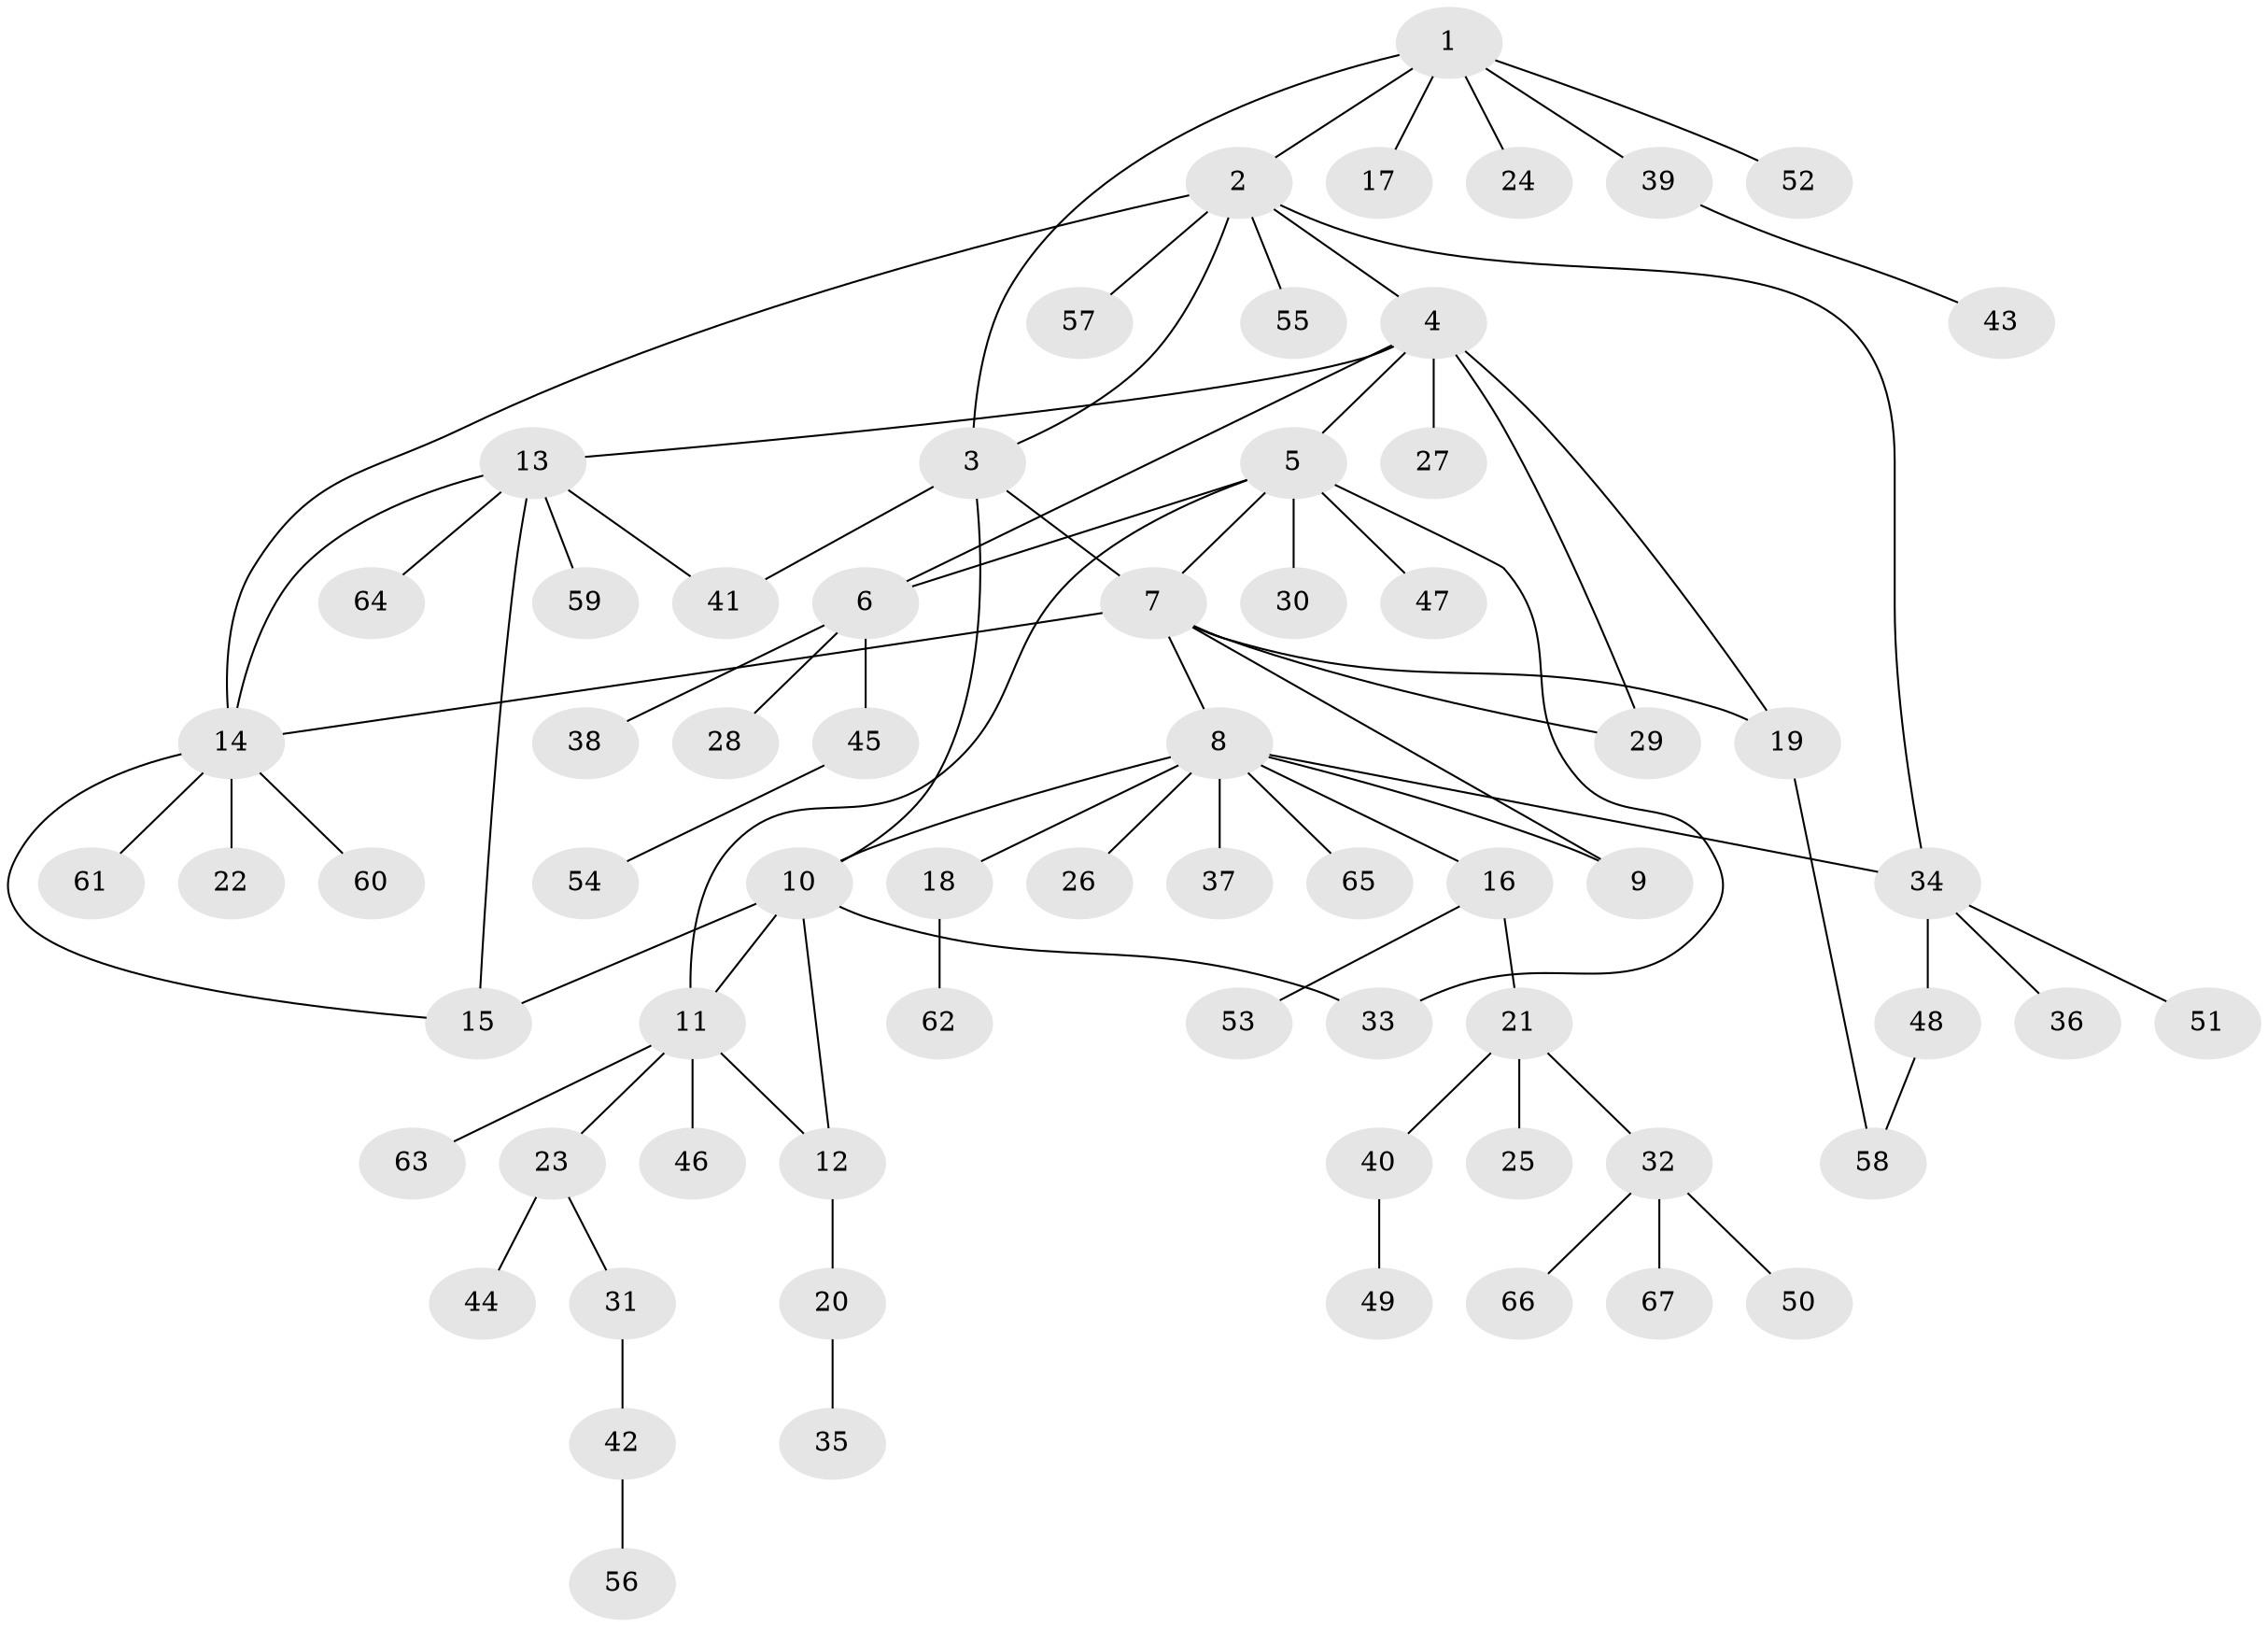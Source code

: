// coarse degree distribution, {7: 0.06060606060606061, 4: 0.030303030303030304, 10: 0.030303030303030304, 2: 0.15151515151515152, 5: 0.030303030303030304, 12: 0.030303030303030304, 6: 0.030303030303030304, 3: 0.09090909090909091, 1: 0.5454545454545454}
// Generated by graph-tools (version 1.1) at 2025/19/03/04/25 18:19:43]
// undirected, 67 vertices, 83 edges
graph export_dot {
graph [start="1"]
  node [color=gray90,style=filled];
  1;
  2;
  3;
  4;
  5;
  6;
  7;
  8;
  9;
  10;
  11;
  12;
  13;
  14;
  15;
  16;
  17;
  18;
  19;
  20;
  21;
  22;
  23;
  24;
  25;
  26;
  27;
  28;
  29;
  30;
  31;
  32;
  33;
  34;
  35;
  36;
  37;
  38;
  39;
  40;
  41;
  42;
  43;
  44;
  45;
  46;
  47;
  48;
  49;
  50;
  51;
  52;
  53;
  54;
  55;
  56;
  57;
  58;
  59;
  60;
  61;
  62;
  63;
  64;
  65;
  66;
  67;
  1 -- 2;
  1 -- 3;
  1 -- 17;
  1 -- 24;
  1 -- 39;
  1 -- 52;
  2 -- 3;
  2 -- 4;
  2 -- 14;
  2 -- 34;
  2 -- 55;
  2 -- 57;
  3 -- 7;
  3 -- 10;
  3 -- 41;
  4 -- 5;
  4 -- 6;
  4 -- 13;
  4 -- 19;
  4 -- 27;
  4 -- 29;
  5 -- 6;
  5 -- 7;
  5 -- 11;
  5 -- 30;
  5 -- 33;
  5 -- 47;
  6 -- 28;
  6 -- 38;
  6 -- 45;
  7 -- 8;
  7 -- 9;
  7 -- 14;
  7 -- 19;
  7 -- 29;
  8 -- 9;
  8 -- 10;
  8 -- 16;
  8 -- 18;
  8 -- 26;
  8 -- 34;
  8 -- 37;
  8 -- 65;
  10 -- 11;
  10 -- 12;
  10 -- 15;
  10 -- 33;
  11 -- 12;
  11 -- 23;
  11 -- 46;
  11 -- 63;
  12 -- 20;
  13 -- 14;
  13 -- 15;
  13 -- 41;
  13 -- 59;
  13 -- 64;
  14 -- 15;
  14 -- 22;
  14 -- 60;
  14 -- 61;
  16 -- 21;
  16 -- 53;
  18 -- 62;
  19 -- 58;
  20 -- 35;
  21 -- 25;
  21 -- 32;
  21 -- 40;
  23 -- 31;
  23 -- 44;
  31 -- 42;
  32 -- 50;
  32 -- 66;
  32 -- 67;
  34 -- 36;
  34 -- 48;
  34 -- 51;
  39 -- 43;
  40 -- 49;
  42 -- 56;
  45 -- 54;
  48 -- 58;
}
